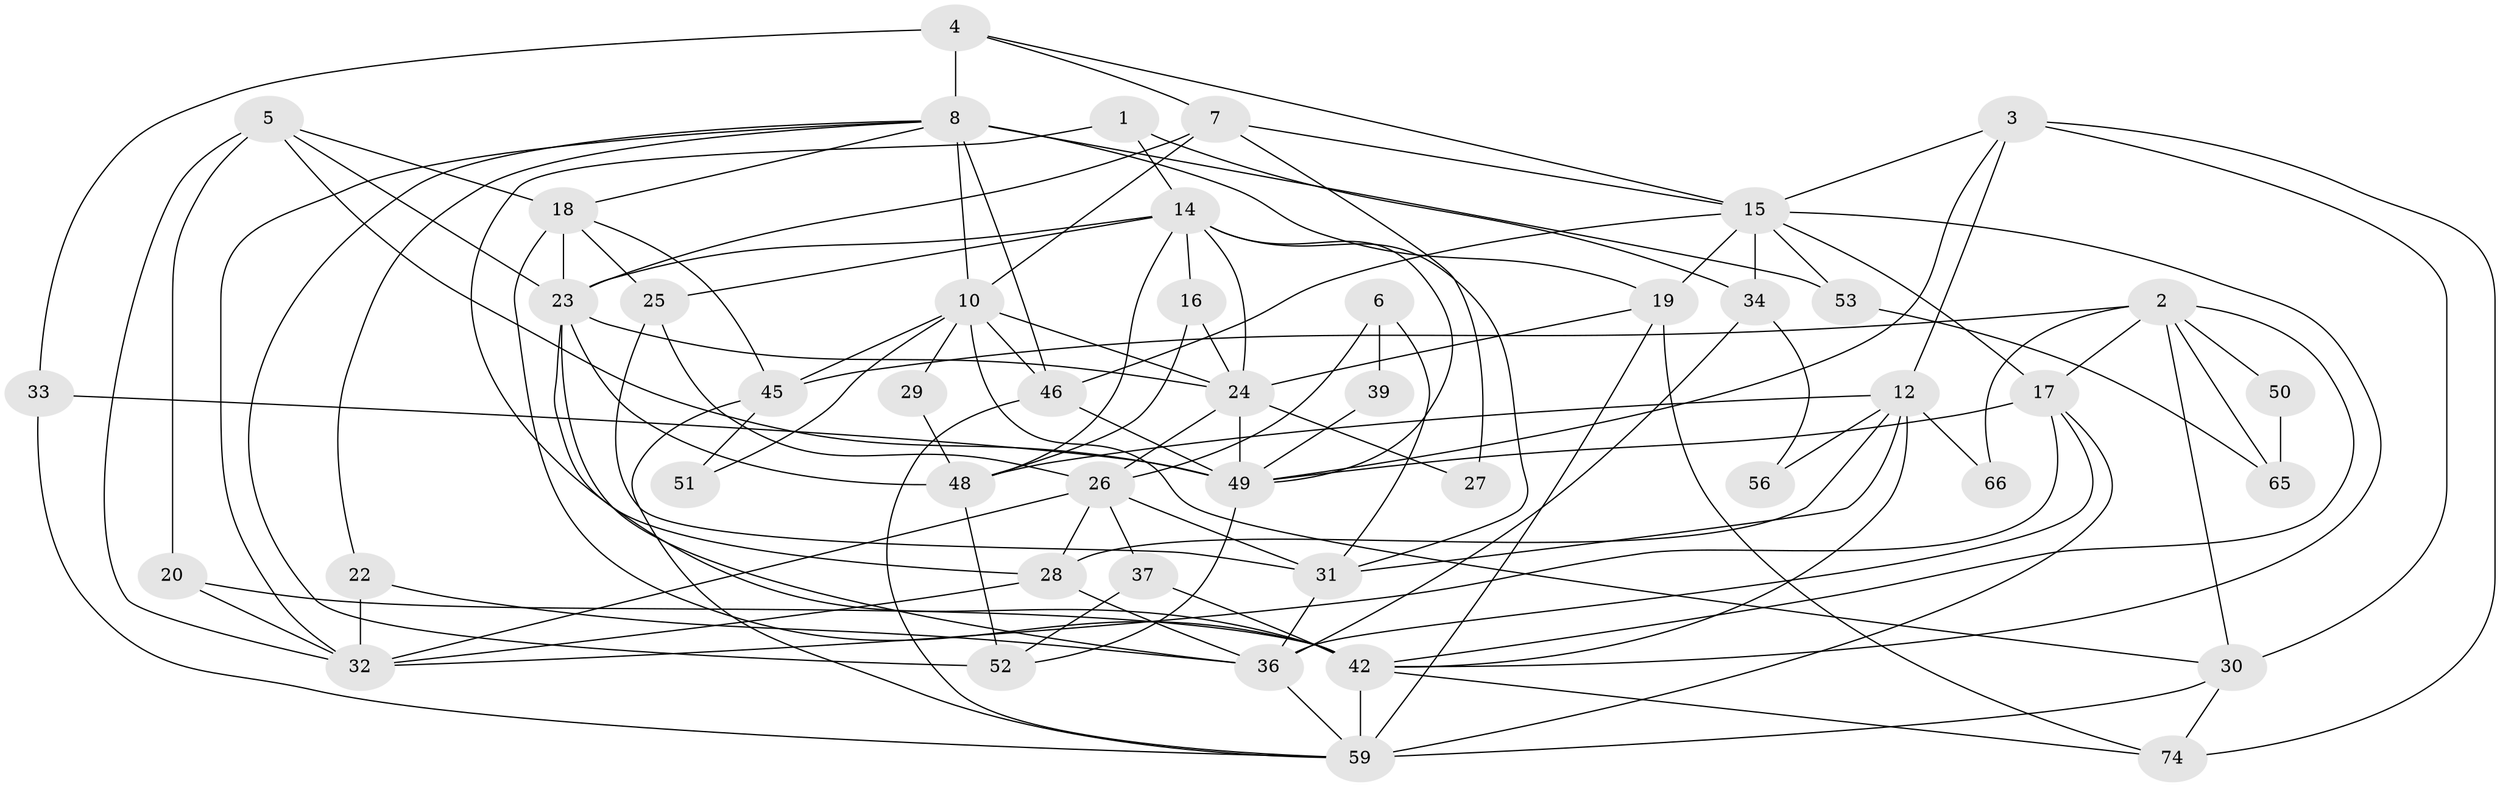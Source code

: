 // original degree distribution, {3: 0.24675324675324675, 4: 0.2987012987012987, 5: 0.12987012987012986, 7: 0.03896103896103896, 6: 0.1038961038961039, 2: 0.15584415584415584, 8: 0.025974025974025976}
// Generated by graph-tools (version 1.1) at 2025/41/03/06/25 10:41:53]
// undirected, 47 vertices, 118 edges
graph export_dot {
graph [start="1"]
  node [color=gray90,style=filled];
  1 [super="+11"];
  2 [super="+13"];
  3 [super="+40"];
  4 [super="+62"];
  5;
  6 [super="+38"];
  7 [super="+21"];
  8 [super="+9"];
  10 [super="+68"];
  12 [super="+44"];
  14 [super="+60"];
  15 [super="+41"];
  16;
  17 [super="+35"];
  18 [super="+61"];
  19;
  20 [super="+67"];
  22;
  23 [super="+55"];
  24 [super="+63"];
  25 [super="+57"];
  26 [super="+71"];
  27;
  28 [super="+75"];
  29;
  30 [super="+76"];
  31;
  32 [super="+43"];
  33;
  34;
  36 [super="+58"];
  37 [super="+72"];
  39;
  42 [super="+47"];
  45 [super="+73"];
  46 [super="+64"];
  48 [super="+70"];
  49 [super="+77"];
  50;
  51;
  52 [super="+54"];
  53;
  56;
  59 [super="+69"];
  65;
  66;
  74;
  1 -- 34;
  1 -- 28;
  1 -- 14;
  2 -- 30;
  2 -- 50;
  2 -- 65;
  2 -- 66;
  2 -- 45;
  2 -- 42;
  2 -- 17;
  3 -- 49;
  3 -- 12;
  3 -- 15;
  3 -- 74;
  3 -- 30;
  4 -- 33;
  4 -- 7;
  4 -- 8 [weight=2];
  4 -- 15;
  5 -- 20;
  5 -- 23;
  5 -- 32;
  5 -- 49;
  5 -- 18;
  6 -- 39 [weight=2];
  6 -- 26;
  6 -- 31;
  7 -- 15;
  7 -- 10;
  7 -- 27;
  7 -- 23;
  8 -- 19;
  8 -- 18;
  8 -- 52;
  8 -- 53;
  8 -- 22;
  8 -- 10;
  8 -- 46;
  8 -- 32;
  10 -- 30;
  10 -- 29;
  10 -- 46;
  10 -- 24;
  10 -- 51;
  10 -- 45;
  12 -- 48;
  12 -- 66;
  12 -- 56;
  12 -- 42;
  12 -- 28;
  12 -- 31;
  14 -- 31;
  14 -- 23;
  14 -- 49;
  14 -- 48;
  14 -- 16;
  14 -- 24;
  14 -- 25;
  15 -- 19;
  15 -- 42;
  15 -- 53;
  15 -- 34;
  15 -- 46;
  15 -- 17;
  16 -- 24;
  16 -- 48;
  17 -- 32;
  17 -- 49;
  17 -- 36;
  17 -- 59;
  18 -- 42 [weight=2];
  18 -- 25;
  18 -- 23;
  18 -- 45;
  19 -- 74;
  19 -- 24;
  19 -- 59;
  20 -- 42;
  20 -- 32;
  22 -- 36;
  22 -- 32;
  23 -- 36;
  23 -- 42;
  23 -- 24;
  23 -- 48;
  24 -- 26;
  24 -- 27;
  24 -- 49;
  25 -- 31;
  25 -- 26;
  26 -- 37;
  26 -- 31;
  26 -- 28;
  26 -- 32;
  28 -- 32;
  28 -- 36;
  29 -- 48;
  30 -- 74;
  30 -- 59 [weight=2];
  31 -- 36;
  33 -- 59;
  33 -- 49;
  34 -- 56;
  34 -- 36;
  36 -- 59;
  37 -- 42;
  37 -- 52;
  39 -- 49;
  42 -- 74;
  42 -- 59;
  45 -- 59;
  45 -- 51;
  46 -- 49 [weight=2];
  46 -- 59;
  48 -- 52;
  49 -- 52;
  50 -- 65;
  53 -- 65;
}
